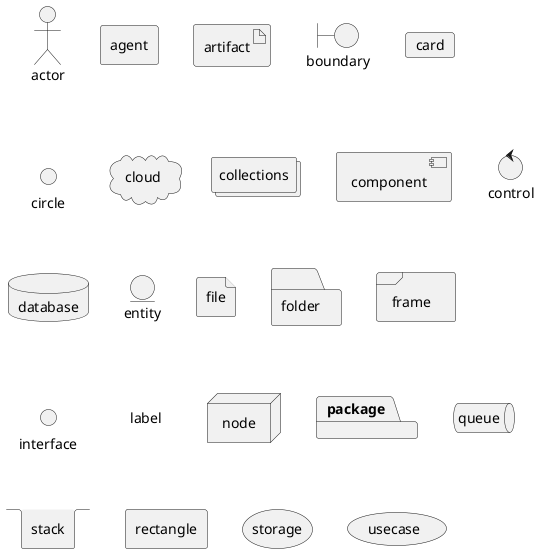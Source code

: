 @startuml State Example
actor actor
agent agent
artifact artifact
boundary boundary
card card
circle circle
cloud cloud
collections collections
component component
control control
database database
entity entity
file file
folder folder
frame frame
interface interface
label label
node node
package package
queue queue
stack stack
rectangle rectangle
storage storage
usecase usecase
@enduml